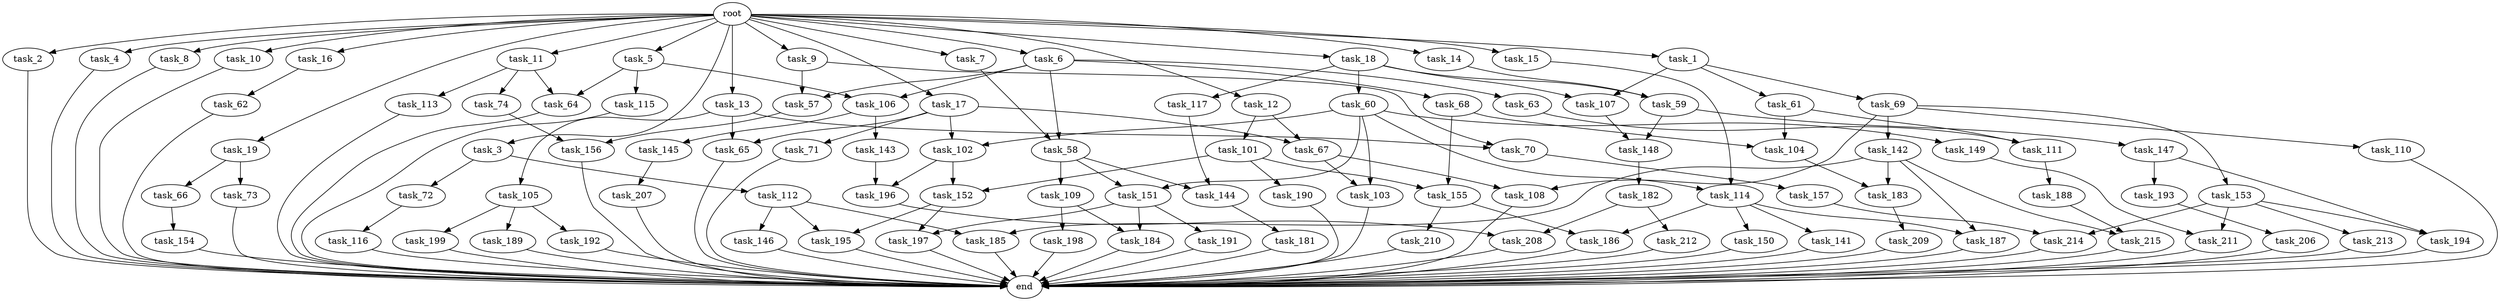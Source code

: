 digraph G {
  root [size="0.000000"];
  task_1 [size="1.024000"];
  task_2 [size="1.024000"];
  task_3 [size="1.024000"];
  task_4 [size="1.024000"];
  task_5 [size="1.024000"];
  task_6 [size="1.024000"];
  task_7 [size="1.024000"];
  task_8 [size="1.024000"];
  task_9 [size="1.024000"];
  task_10 [size="1.024000"];
  task_11 [size="1.024000"];
  task_12 [size="1.024000"];
  task_13 [size="1.024000"];
  task_14 [size="1.024000"];
  task_15 [size="1.024000"];
  task_16 [size="1.024000"];
  task_17 [size="1.024000"];
  task_18 [size="1.024000"];
  task_19 [size="1.024000"];
  task_57 [size="446676598.784000"];
  task_58 [size="523986010.112000"];
  task_59 [size="274877906.944000"];
  task_60 [size="137438953.472000"];
  task_61 [size="137438953.472000"];
  task_62 [size="549755813.888000"];
  task_63 [size="309237645.312000"];
  task_64 [size="858993459.200000"];
  task_65 [size="352187318.272000"];
  task_66 [size="309237645.312000"];
  task_67 [size="996432412.672000"];
  task_68 [size="309237645.312000"];
  task_69 [size="137438953.472000"];
  task_70 [size="352187318.272000"];
  task_71 [size="137438953.472000"];
  task_72 [size="695784701.952000"];
  task_73 [size="309237645.312000"];
  task_74 [size="549755813.888000"];
  task_101 [size="858993459.200000"];
  task_102 [size="274877906.944000"];
  task_103 [size="687194767.360000"];
  task_104 [size="910533066.752000"];
  task_105 [size="214748364.800000"];
  task_106 [size="618475290.624000"];
  task_107 [size="274877906.944000"];
  task_108 [size="764504178.688000"];
  task_109 [size="137438953.472000"];
  task_110 [size="214748364.800000"];
  task_111 [size="1391569403.904000"];
  task_112 [size="695784701.952000"];
  task_113 [size="549755813.888000"];
  task_114 [size="352187318.272000"];
  task_115 [size="309237645.312000"];
  task_116 [size="695784701.952000"];
  task_117 [size="137438953.472000"];
  task_141 [size="695784701.952000"];
  task_142 [size="214748364.800000"];
  task_143 [size="858993459.200000"];
  task_144 [size="558345748.480000"];
  task_145 [size="858993459.200000"];
  task_146 [size="549755813.888000"];
  task_147 [size="34359738.368000"];
  task_148 [size="343597383.680000"];
  task_149 [size="137438953.472000"];
  task_150 [size="695784701.952000"];
  task_151 [size="274877906.944000"];
  task_152 [size="386547056.640000"];
  task_153 [size="214748364.800000"];
  task_154 [size="77309411.328000"];
  task_155 [size="292057776.128000"];
  task_156 [size="833223655.424000"];
  task_157 [size="34359738.368000"];
  task_181 [size="549755813.888000"];
  task_182 [size="214748364.800000"];
  task_183 [size="446676598.784000"];
  task_184 [size="635655159.808000"];
  task_185 [size="687194767.360000"];
  task_186 [size="833223655.424000"];
  task_187 [size="833223655.424000"];
  task_188 [size="858993459.200000"];
  task_189 [size="77309411.328000"];
  task_190 [size="77309411.328000"];
  task_191 [size="420906795.008000"];
  task_192 [size="77309411.328000"];
  task_193 [size="309237645.312000"];
  task_194 [size="343597383.680000"];
  task_195 [size="1245540515.840000"];
  task_196 [size="343597383.680000"];
  task_197 [size="1116691496.960000"];
  task_198 [size="214748364.800000"];
  task_199 [size="77309411.328000"];
  task_206 [size="695784701.952000"];
  task_207 [size="549755813.888000"];
  task_208 [size="154618822.656000"];
  task_209 [size="34359738.368000"];
  task_210 [size="137438953.472000"];
  task_211 [size="111669149.696000"];
  task_212 [size="77309411.328000"];
  task_213 [size="34359738.368000"];
  task_214 [size="68719476.736000"];
  task_215 [size="687194767.360000"];
  end [size="0.000000"];

  root -> task_1 [size="1.000000"];
  root -> task_2 [size="1.000000"];
  root -> task_3 [size="1.000000"];
  root -> task_4 [size="1.000000"];
  root -> task_5 [size="1.000000"];
  root -> task_6 [size="1.000000"];
  root -> task_7 [size="1.000000"];
  root -> task_8 [size="1.000000"];
  root -> task_9 [size="1.000000"];
  root -> task_10 [size="1.000000"];
  root -> task_11 [size="1.000000"];
  root -> task_12 [size="1.000000"];
  root -> task_13 [size="1.000000"];
  root -> task_14 [size="1.000000"];
  root -> task_15 [size="1.000000"];
  root -> task_16 [size="1.000000"];
  root -> task_17 [size="1.000000"];
  root -> task_18 [size="1.000000"];
  root -> task_19 [size="1.000000"];
  task_1 -> task_61 [size="134217728.000000"];
  task_1 -> task_69 [size="134217728.000000"];
  task_1 -> task_107 [size="134217728.000000"];
  task_2 -> end [size="1.000000"];
  task_3 -> task_72 [size="679477248.000000"];
  task_3 -> task_112 [size="679477248.000000"];
  task_4 -> end [size="1.000000"];
  task_5 -> task_64 [size="301989888.000000"];
  task_5 -> task_106 [size="301989888.000000"];
  task_5 -> task_115 [size="301989888.000000"];
  task_6 -> task_57 [size="301989888.000000"];
  task_6 -> task_58 [size="301989888.000000"];
  task_6 -> task_63 [size="301989888.000000"];
  task_6 -> task_68 [size="301989888.000000"];
  task_6 -> task_106 [size="301989888.000000"];
  task_7 -> task_58 [size="209715200.000000"];
  task_8 -> end [size="1.000000"];
  task_9 -> task_57 [size="134217728.000000"];
  task_9 -> task_70 [size="134217728.000000"];
  task_10 -> end [size="1.000000"];
  task_11 -> task_64 [size="536870912.000000"];
  task_11 -> task_74 [size="536870912.000000"];
  task_11 -> task_113 [size="536870912.000000"];
  task_12 -> task_67 [size="838860800.000000"];
  task_12 -> task_101 [size="838860800.000000"];
  task_13 -> task_65 [size="209715200.000000"];
  task_13 -> task_70 [size="209715200.000000"];
  task_13 -> task_105 [size="209715200.000000"];
  task_14 -> task_59 [size="134217728.000000"];
  task_15 -> task_114 [size="209715200.000000"];
  task_16 -> task_62 [size="536870912.000000"];
  task_17 -> task_65 [size="134217728.000000"];
  task_17 -> task_67 [size="134217728.000000"];
  task_17 -> task_71 [size="134217728.000000"];
  task_17 -> task_102 [size="134217728.000000"];
  task_18 -> task_59 [size="134217728.000000"];
  task_18 -> task_60 [size="134217728.000000"];
  task_18 -> task_107 [size="134217728.000000"];
  task_18 -> task_117 [size="134217728.000000"];
  task_19 -> task_66 [size="301989888.000000"];
  task_19 -> task_73 [size="301989888.000000"];
  task_57 -> task_156 [size="679477248.000000"];
  task_58 -> task_109 [size="134217728.000000"];
  task_58 -> task_144 [size="134217728.000000"];
  task_58 -> task_151 [size="134217728.000000"];
  task_59 -> task_147 [size="33554432.000000"];
  task_59 -> task_148 [size="33554432.000000"];
  task_60 -> task_102 [size="134217728.000000"];
  task_60 -> task_103 [size="134217728.000000"];
  task_60 -> task_114 [size="134217728.000000"];
  task_60 -> task_149 [size="134217728.000000"];
  task_60 -> task_151 [size="134217728.000000"];
  task_61 -> task_104 [size="679477248.000000"];
  task_61 -> task_111 [size="679477248.000000"];
  task_62 -> end [size="1.000000"];
  task_63 -> task_111 [size="679477248.000000"];
  task_64 -> end [size="1.000000"];
  task_65 -> end [size="1.000000"];
  task_66 -> task_154 [size="75497472.000000"];
  task_67 -> task_103 [size="536870912.000000"];
  task_67 -> task_108 [size="536870912.000000"];
  task_68 -> task_104 [size="209715200.000000"];
  task_68 -> task_155 [size="209715200.000000"];
  task_69 -> task_108 [size="209715200.000000"];
  task_69 -> task_110 [size="209715200.000000"];
  task_69 -> task_142 [size="209715200.000000"];
  task_69 -> task_153 [size="209715200.000000"];
  task_70 -> task_157 [size="33554432.000000"];
  task_71 -> end [size="1.000000"];
  task_72 -> task_116 [size="679477248.000000"];
  task_73 -> end [size="1.000000"];
  task_74 -> task_156 [size="134217728.000000"];
  task_101 -> task_152 [size="75497472.000000"];
  task_101 -> task_155 [size="75497472.000000"];
  task_101 -> task_190 [size="75497472.000000"];
  task_102 -> task_152 [size="301989888.000000"];
  task_102 -> task_196 [size="301989888.000000"];
  task_103 -> end [size="1.000000"];
  task_104 -> task_183 [size="301989888.000000"];
  task_105 -> task_189 [size="75497472.000000"];
  task_105 -> task_192 [size="75497472.000000"];
  task_105 -> task_199 [size="75497472.000000"];
  task_106 -> task_143 [size="838860800.000000"];
  task_106 -> task_145 [size="838860800.000000"];
  task_107 -> task_148 [size="301989888.000000"];
  task_108 -> end [size="1.000000"];
  task_109 -> task_184 [size="209715200.000000"];
  task_109 -> task_198 [size="209715200.000000"];
  task_110 -> end [size="1.000000"];
  task_111 -> task_188 [size="838860800.000000"];
  task_112 -> task_146 [size="536870912.000000"];
  task_112 -> task_185 [size="536870912.000000"];
  task_112 -> task_195 [size="536870912.000000"];
  task_113 -> end [size="1.000000"];
  task_114 -> task_141 [size="679477248.000000"];
  task_114 -> task_150 [size="679477248.000000"];
  task_114 -> task_186 [size="679477248.000000"];
  task_114 -> task_187 [size="679477248.000000"];
  task_115 -> end [size="1.000000"];
  task_116 -> end [size="1.000000"];
  task_117 -> task_144 [size="411041792.000000"];
  task_141 -> end [size="1.000000"];
  task_142 -> task_183 [size="134217728.000000"];
  task_142 -> task_185 [size="134217728.000000"];
  task_142 -> task_187 [size="134217728.000000"];
  task_142 -> task_215 [size="134217728.000000"];
  task_143 -> task_196 [size="33554432.000000"];
  task_144 -> task_181 [size="536870912.000000"];
  task_145 -> task_207 [size="536870912.000000"];
  task_146 -> end [size="1.000000"];
  task_147 -> task_193 [size="301989888.000000"];
  task_147 -> task_194 [size="301989888.000000"];
  task_148 -> task_182 [size="209715200.000000"];
  task_149 -> task_211 [size="75497472.000000"];
  task_150 -> end [size="1.000000"];
  task_151 -> task_184 [size="411041792.000000"];
  task_151 -> task_191 [size="411041792.000000"];
  task_151 -> task_197 [size="411041792.000000"];
  task_152 -> task_195 [size="679477248.000000"];
  task_152 -> task_197 [size="679477248.000000"];
  task_153 -> task_194 [size="33554432.000000"];
  task_153 -> task_211 [size="33554432.000000"];
  task_153 -> task_213 [size="33554432.000000"];
  task_153 -> task_214 [size="33554432.000000"];
  task_154 -> end [size="1.000000"];
  task_155 -> task_186 [size="134217728.000000"];
  task_155 -> task_210 [size="134217728.000000"];
  task_156 -> end [size="1.000000"];
  task_157 -> task_214 [size="33554432.000000"];
  task_181 -> end [size="1.000000"];
  task_182 -> task_208 [size="75497472.000000"];
  task_182 -> task_212 [size="75497472.000000"];
  task_183 -> task_209 [size="33554432.000000"];
  task_184 -> end [size="1.000000"];
  task_185 -> end [size="1.000000"];
  task_186 -> end [size="1.000000"];
  task_187 -> end [size="1.000000"];
  task_188 -> task_215 [size="536870912.000000"];
  task_189 -> end [size="1.000000"];
  task_190 -> end [size="1.000000"];
  task_191 -> end [size="1.000000"];
  task_192 -> end [size="1.000000"];
  task_193 -> task_206 [size="679477248.000000"];
  task_194 -> end [size="1.000000"];
  task_195 -> end [size="1.000000"];
  task_196 -> task_208 [size="75497472.000000"];
  task_197 -> end [size="1.000000"];
  task_198 -> end [size="1.000000"];
  task_199 -> end [size="1.000000"];
  task_206 -> end [size="1.000000"];
  task_207 -> end [size="1.000000"];
  task_208 -> end [size="1.000000"];
  task_209 -> end [size="1.000000"];
  task_210 -> end [size="1.000000"];
  task_211 -> end [size="1.000000"];
  task_212 -> end [size="1.000000"];
  task_213 -> end [size="1.000000"];
  task_214 -> end [size="1.000000"];
  task_215 -> end [size="1.000000"];
}
